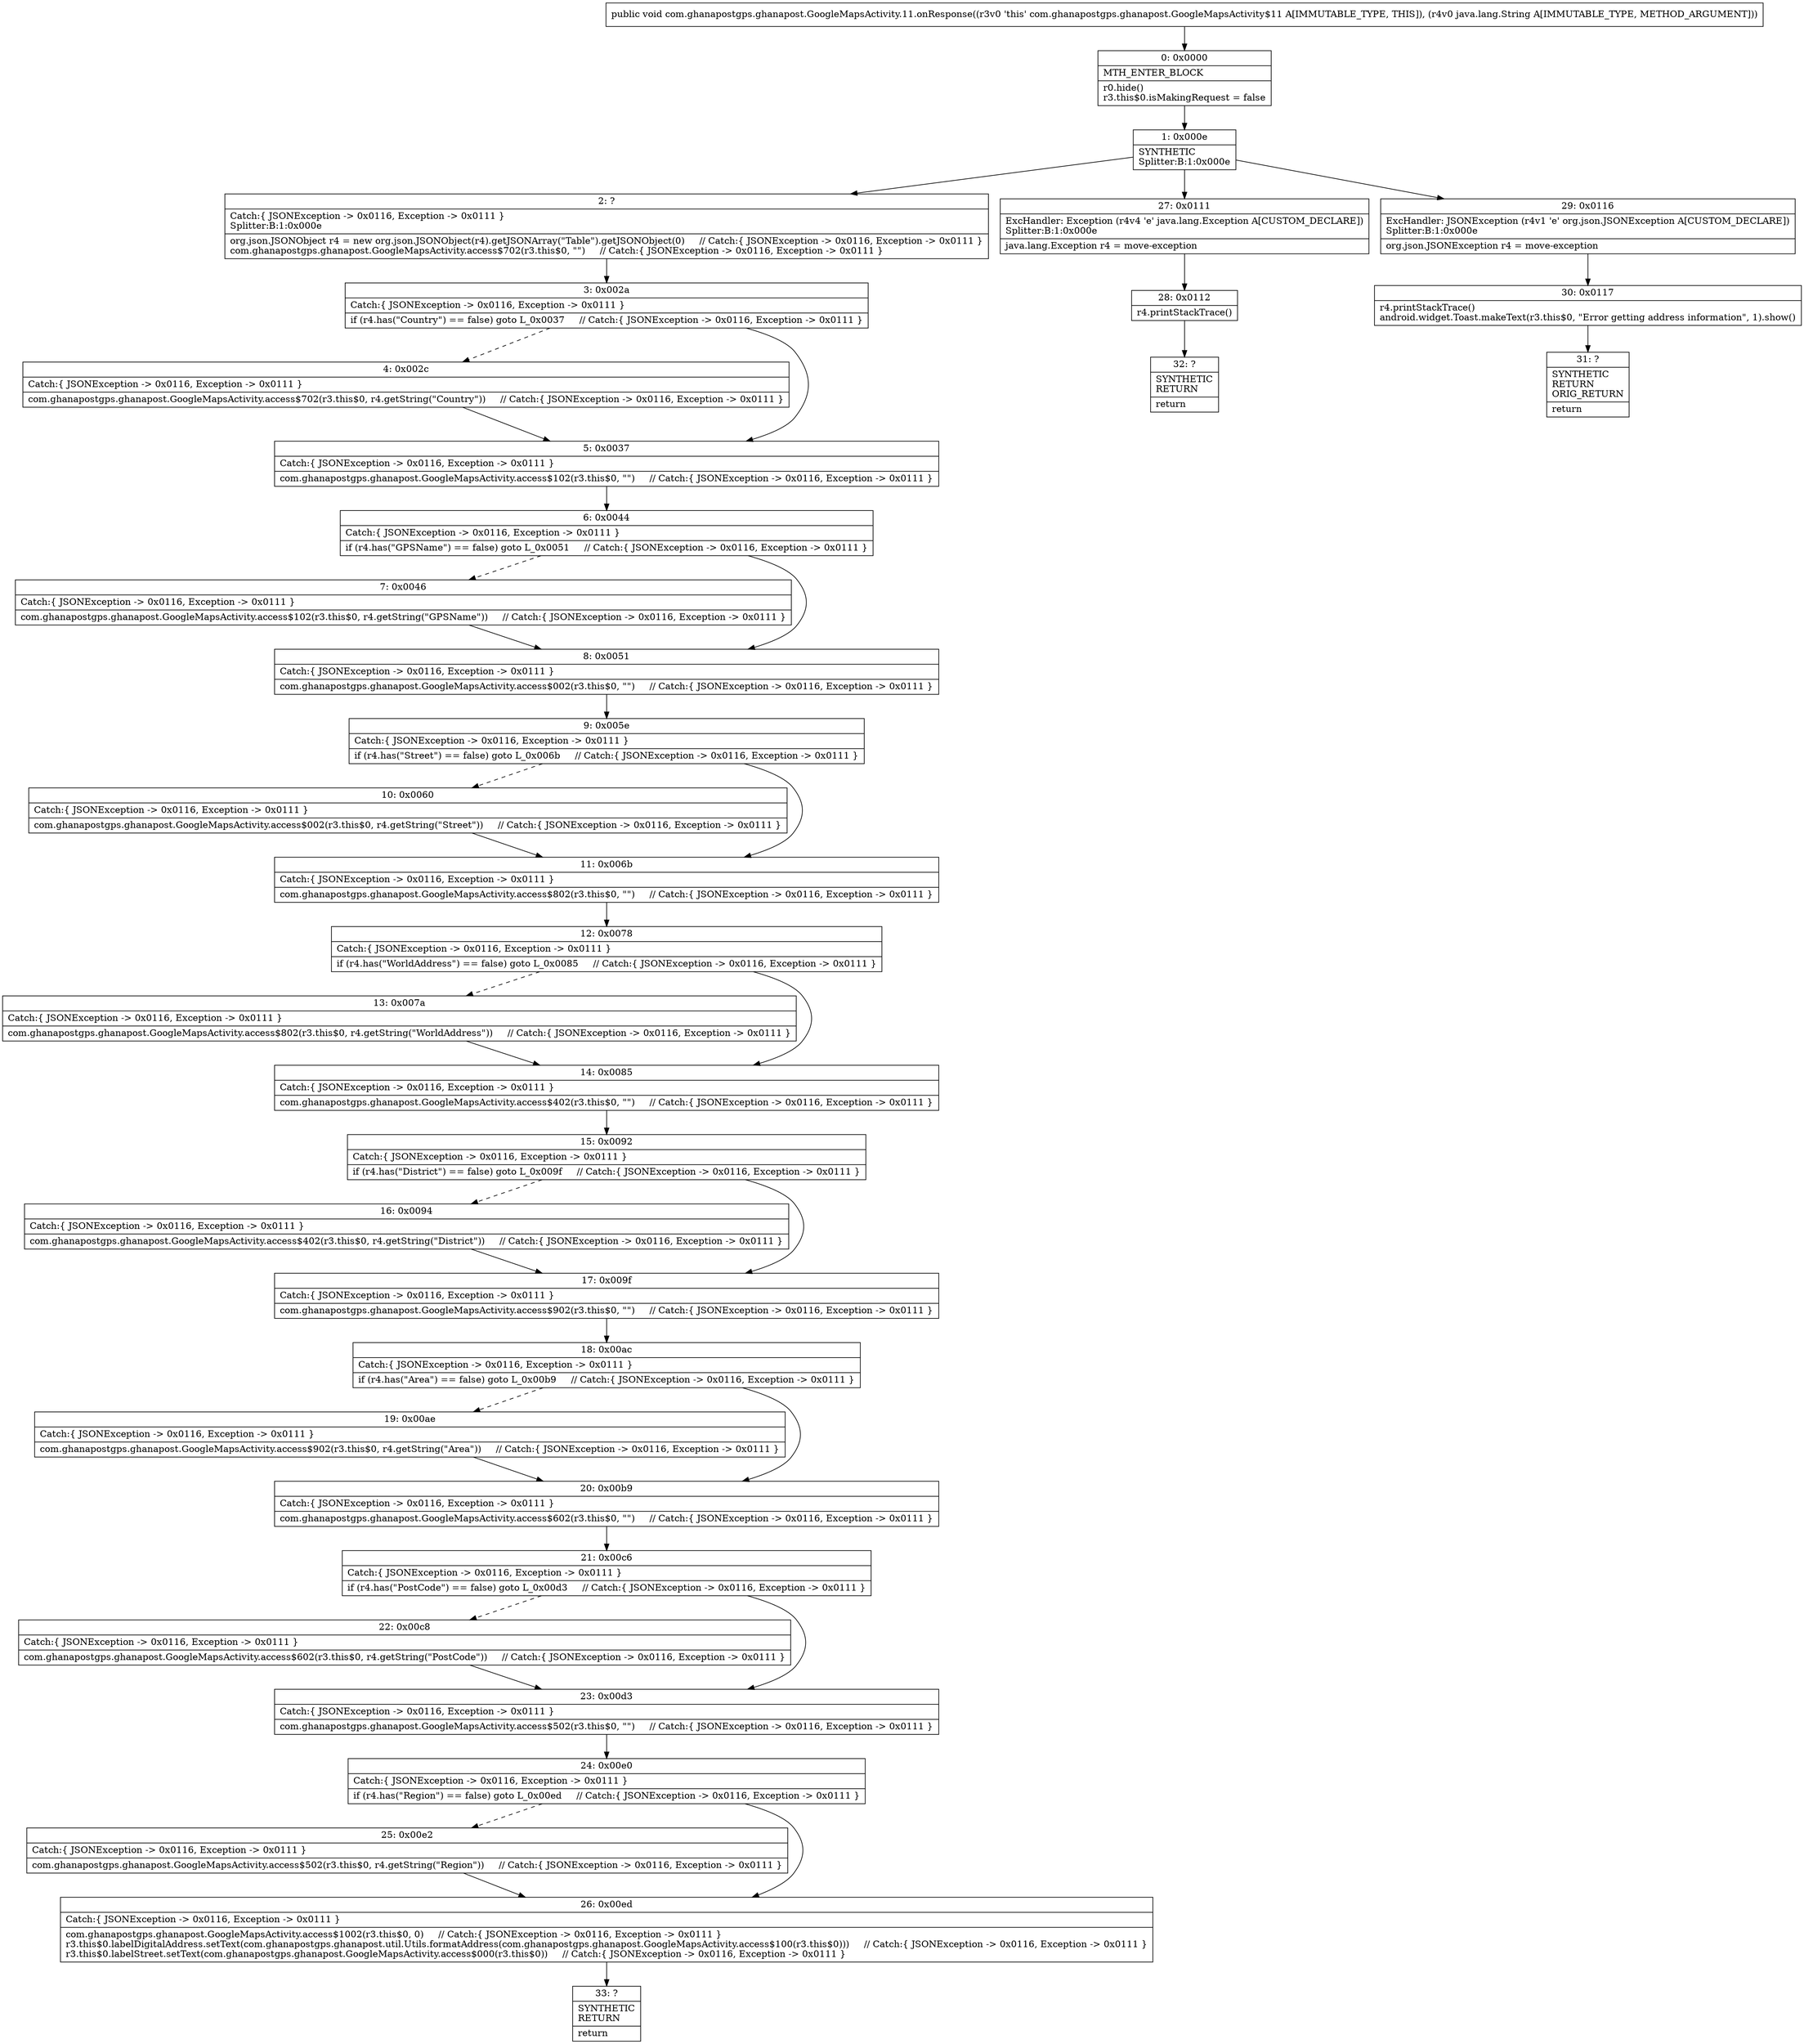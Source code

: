 digraph "CFG forcom.ghanapostgps.ghanapost.GoogleMapsActivity.11.onResponse(Ljava\/lang\/String;)V" {
Node_0 [shape=record,label="{0\:\ 0x0000|MTH_ENTER_BLOCK\l|r0.hide()\lr3.this$0.isMakingRequest = false\l}"];
Node_1 [shape=record,label="{1\:\ 0x000e|SYNTHETIC\lSplitter:B:1:0x000e\l}"];
Node_2 [shape=record,label="{2\:\ ?|Catch:\{ JSONException \-\> 0x0116, Exception \-\> 0x0111 \}\lSplitter:B:1:0x000e\l|org.json.JSONObject r4 = new org.json.JSONObject(r4).getJSONArray(\"Table\").getJSONObject(0)     \/\/ Catch:\{ JSONException \-\> 0x0116, Exception \-\> 0x0111 \}\lcom.ghanapostgps.ghanapost.GoogleMapsActivity.access$702(r3.this$0, \"\")     \/\/ Catch:\{ JSONException \-\> 0x0116, Exception \-\> 0x0111 \}\l}"];
Node_3 [shape=record,label="{3\:\ 0x002a|Catch:\{ JSONException \-\> 0x0116, Exception \-\> 0x0111 \}\l|if (r4.has(\"Country\") == false) goto L_0x0037     \/\/ Catch:\{ JSONException \-\> 0x0116, Exception \-\> 0x0111 \}\l}"];
Node_4 [shape=record,label="{4\:\ 0x002c|Catch:\{ JSONException \-\> 0x0116, Exception \-\> 0x0111 \}\l|com.ghanapostgps.ghanapost.GoogleMapsActivity.access$702(r3.this$0, r4.getString(\"Country\"))     \/\/ Catch:\{ JSONException \-\> 0x0116, Exception \-\> 0x0111 \}\l}"];
Node_5 [shape=record,label="{5\:\ 0x0037|Catch:\{ JSONException \-\> 0x0116, Exception \-\> 0x0111 \}\l|com.ghanapostgps.ghanapost.GoogleMapsActivity.access$102(r3.this$0, \"\")     \/\/ Catch:\{ JSONException \-\> 0x0116, Exception \-\> 0x0111 \}\l}"];
Node_6 [shape=record,label="{6\:\ 0x0044|Catch:\{ JSONException \-\> 0x0116, Exception \-\> 0x0111 \}\l|if (r4.has(\"GPSName\") == false) goto L_0x0051     \/\/ Catch:\{ JSONException \-\> 0x0116, Exception \-\> 0x0111 \}\l}"];
Node_7 [shape=record,label="{7\:\ 0x0046|Catch:\{ JSONException \-\> 0x0116, Exception \-\> 0x0111 \}\l|com.ghanapostgps.ghanapost.GoogleMapsActivity.access$102(r3.this$0, r4.getString(\"GPSName\"))     \/\/ Catch:\{ JSONException \-\> 0x0116, Exception \-\> 0x0111 \}\l}"];
Node_8 [shape=record,label="{8\:\ 0x0051|Catch:\{ JSONException \-\> 0x0116, Exception \-\> 0x0111 \}\l|com.ghanapostgps.ghanapost.GoogleMapsActivity.access$002(r3.this$0, \"\")     \/\/ Catch:\{ JSONException \-\> 0x0116, Exception \-\> 0x0111 \}\l}"];
Node_9 [shape=record,label="{9\:\ 0x005e|Catch:\{ JSONException \-\> 0x0116, Exception \-\> 0x0111 \}\l|if (r4.has(\"Street\") == false) goto L_0x006b     \/\/ Catch:\{ JSONException \-\> 0x0116, Exception \-\> 0x0111 \}\l}"];
Node_10 [shape=record,label="{10\:\ 0x0060|Catch:\{ JSONException \-\> 0x0116, Exception \-\> 0x0111 \}\l|com.ghanapostgps.ghanapost.GoogleMapsActivity.access$002(r3.this$0, r4.getString(\"Street\"))     \/\/ Catch:\{ JSONException \-\> 0x0116, Exception \-\> 0x0111 \}\l}"];
Node_11 [shape=record,label="{11\:\ 0x006b|Catch:\{ JSONException \-\> 0x0116, Exception \-\> 0x0111 \}\l|com.ghanapostgps.ghanapost.GoogleMapsActivity.access$802(r3.this$0, \"\")     \/\/ Catch:\{ JSONException \-\> 0x0116, Exception \-\> 0x0111 \}\l}"];
Node_12 [shape=record,label="{12\:\ 0x0078|Catch:\{ JSONException \-\> 0x0116, Exception \-\> 0x0111 \}\l|if (r4.has(\"WorldAddress\") == false) goto L_0x0085     \/\/ Catch:\{ JSONException \-\> 0x0116, Exception \-\> 0x0111 \}\l}"];
Node_13 [shape=record,label="{13\:\ 0x007a|Catch:\{ JSONException \-\> 0x0116, Exception \-\> 0x0111 \}\l|com.ghanapostgps.ghanapost.GoogleMapsActivity.access$802(r3.this$0, r4.getString(\"WorldAddress\"))     \/\/ Catch:\{ JSONException \-\> 0x0116, Exception \-\> 0x0111 \}\l}"];
Node_14 [shape=record,label="{14\:\ 0x0085|Catch:\{ JSONException \-\> 0x0116, Exception \-\> 0x0111 \}\l|com.ghanapostgps.ghanapost.GoogleMapsActivity.access$402(r3.this$0, \"\")     \/\/ Catch:\{ JSONException \-\> 0x0116, Exception \-\> 0x0111 \}\l}"];
Node_15 [shape=record,label="{15\:\ 0x0092|Catch:\{ JSONException \-\> 0x0116, Exception \-\> 0x0111 \}\l|if (r4.has(\"District\") == false) goto L_0x009f     \/\/ Catch:\{ JSONException \-\> 0x0116, Exception \-\> 0x0111 \}\l}"];
Node_16 [shape=record,label="{16\:\ 0x0094|Catch:\{ JSONException \-\> 0x0116, Exception \-\> 0x0111 \}\l|com.ghanapostgps.ghanapost.GoogleMapsActivity.access$402(r3.this$0, r4.getString(\"District\"))     \/\/ Catch:\{ JSONException \-\> 0x0116, Exception \-\> 0x0111 \}\l}"];
Node_17 [shape=record,label="{17\:\ 0x009f|Catch:\{ JSONException \-\> 0x0116, Exception \-\> 0x0111 \}\l|com.ghanapostgps.ghanapost.GoogleMapsActivity.access$902(r3.this$0, \"\")     \/\/ Catch:\{ JSONException \-\> 0x0116, Exception \-\> 0x0111 \}\l}"];
Node_18 [shape=record,label="{18\:\ 0x00ac|Catch:\{ JSONException \-\> 0x0116, Exception \-\> 0x0111 \}\l|if (r4.has(\"Area\") == false) goto L_0x00b9     \/\/ Catch:\{ JSONException \-\> 0x0116, Exception \-\> 0x0111 \}\l}"];
Node_19 [shape=record,label="{19\:\ 0x00ae|Catch:\{ JSONException \-\> 0x0116, Exception \-\> 0x0111 \}\l|com.ghanapostgps.ghanapost.GoogleMapsActivity.access$902(r3.this$0, r4.getString(\"Area\"))     \/\/ Catch:\{ JSONException \-\> 0x0116, Exception \-\> 0x0111 \}\l}"];
Node_20 [shape=record,label="{20\:\ 0x00b9|Catch:\{ JSONException \-\> 0x0116, Exception \-\> 0x0111 \}\l|com.ghanapostgps.ghanapost.GoogleMapsActivity.access$602(r3.this$0, \"\")     \/\/ Catch:\{ JSONException \-\> 0x0116, Exception \-\> 0x0111 \}\l}"];
Node_21 [shape=record,label="{21\:\ 0x00c6|Catch:\{ JSONException \-\> 0x0116, Exception \-\> 0x0111 \}\l|if (r4.has(\"PostCode\") == false) goto L_0x00d3     \/\/ Catch:\{ JSONException \-\> 0x0116, Exception \-\> 0x0111 \}\l}"];
Node_22 [shape=record,label="{22\:\ 0x00c8|Catch:\{ JSONException \-\> 0x0116, Exception \-\> 0x0111 \}\l|com.ghanapostgps.ghanapost.GoogleMapsActivity.access$602(r3.this$0, r4.getString(\"PostCode\"))     \/\/ Catch:\{ JSONException \-\> 0x0116, Exception \-\> 0x0111 \}\l}"];
Node_23 [shape=record,label="{23\:\ 0x00d3|Catch:\{ JSONException \-\> 0x0116, Exception \-\> 0x0111 \}\l|com.ghanapostgps.ghanapost.GoogleMapsActivity.access$502(r3.this$0, \"\")     \/\/ Catch:\{ JSONException \-\> 0x0116, Exception \-\> 0x0111 \}\l}"];
Node_24 [shape=record,label="{24\:\ 0x00e0|Catch:\{ JSONException \-\> 0x0116, Exception \-\> 0x0111 \}\l|if (r4.has(\"Region\") == false) goto L_0x00ed     \/\/ Catch:\{ JSONException \-\> 0x0116, Exception \-\> 0x0111 \}\l}"];
Node_25 [shape=record,label="{25\:\ 0x00e2|Catch:\{ JSONException \-\> 0x0116, Exception \-\> 0x0111 \}\l|com.ghanapostgps.ghanapost.GoogleMapsActivity.access$502(r3.this$0, r4.getString(\"Region\"))     \/\/ Catch:\{ JSONException \-\> 0x0116, Exception \-\> 0x0111 \}\l}"];
Node_26 [shape=record,label="{26\:\ 0x00ed|Catch:\{ JSONException \-\> 0x0116, Exception \-\> 0x0111 \}\l|com.ghanapostgps.ghanapost.GoogleMapsActivity.access$1002(r3.this$0, 0)     \/\/ Catch:\{ JSONException \-\> 0x0116, Exception \-\> 0x0111 \}\lr3.this$0.labelDigitalAddress.setText(com.ghanapostgps.ghanapost.util.Utils.formatAddress(com.ghanapostgps.ghanapost.GoogleMapsActivity.access$100(r3.this$0)))     \/\/ Catch:\{ JSONException \-\> 0x0116, Exception \-\> 0x0111 \}\lr3.this$0.labelStreet.setText(com.ghanapostgps.ghanapost.GoogleMapsActivity.access$000(r3.this$0))     \/\/ Catch:\{ JSONException \-\> 0x0116, Exception \-\> 0x0111 \}\l}"];
Node_27 [shape=record,label="{27\:\ 0x0111|ExcHandler: Exception (r4v4 'e' java.lang.Exception A[CUSTOM_DECLARE])\lSplitter:B:1:0x000e\l|java.lang.Exception r4 = move\-exception\l}"];
Node_28 [shape=record,label="{28\:\ 0x0112|r4.printStackTrace()\l}"];
Node_29 [shape=record,label="{29\:\ 0x0116|ExcHandler: JSONException (r4v1 'e' org.json.JSONException A[CUSTOM_DECLARE])\lSplitter:B:1:0x000e\l|org.json.JSONException r4 = move\-exception\l}"];
Node_30 [shape=record,label="{30\:\ 0x0117|r4.printStackTrace()\landroid.widget.Toast.makeText(r3.this$0, \"Error getting address information\", 1).show()\l}"];
Node_31 [shape=record,label="{31\:\ ?|SYNTHETIC\lRETURN\lORIG_RETURN\l|return\l}"];
Node_32 [shape=record,label="{32\:\ ?|SYNTHETIC\lRETURN\l|return\l}"];
Node_33 [shape=record,label="{33\:\ ?|SYNTHETIC\lRETURN\l|return\l}"];
MethodNode[shape=record,label="{public void com.ghanapostgps.ghanapost.GoogleMapsActivity.11.onResponse((r3v0 'this' com.ghanapostgps.ghanapost.GoogleMapsActivity$11 A[IMMUTABLE_TYPE, THIS]), (r4v0 java.lang.String A[IMMUTABLE_TYPE, METHOD_ARGUMENT])) }"];
MethodNode -> Node_0;
Node_0 -> Node_1;
Node_1 -> Node_2;
Node_1 -> Node_29;
Node_1 -> Node_27;
Node_2 -> Node_3;
Node_3 -> Node_4[style=dashed];
Node_3 -> Node_5;
Node_4 -> Node_5;
Node_5 -> Node_6;
Node_6 -> Node_7[style=dashed];
Node_6 -> Node_8;
Node_7 -> Node_8;
Node_8 -> Node_9;
Node_9 -> Node_10[style=dashed];
Node_9 -> Node_11;
Node_10 -> Node_11;
Node_11 -> Node_12;
Node_12 -> Node_13[style=dashed];
Node_12 -> Node_14;
Node_13 -> Node_14;
Node_14 -> Node_15;
Node_15 -> Node_16[style=dashed];
Node_15 -> Node_17;
Node_16 -> Node_17;
Node_17 -> Node_18;
Node_18 -> Node_19[style=dashed];
Node_18 -> Node_20;
Node_19 -> Node_20;
Node_20 -> Node_21;
Node_21 -> Node_22[style=dashed];
Node_21 -> Node_23;
Node_22 -> Node_23;
Node_23 -> Node_24;
Node_24 -> Node_25[style=dashed];
Node_24 -> Node_26;
Node_25 -> Node_26;
Node_26 -> Node_33;
Node_27 -> Node_28;
Node_28 -> Node_32;
Node_29 -> Node_30;
Node_30 -> Node_31;
}

